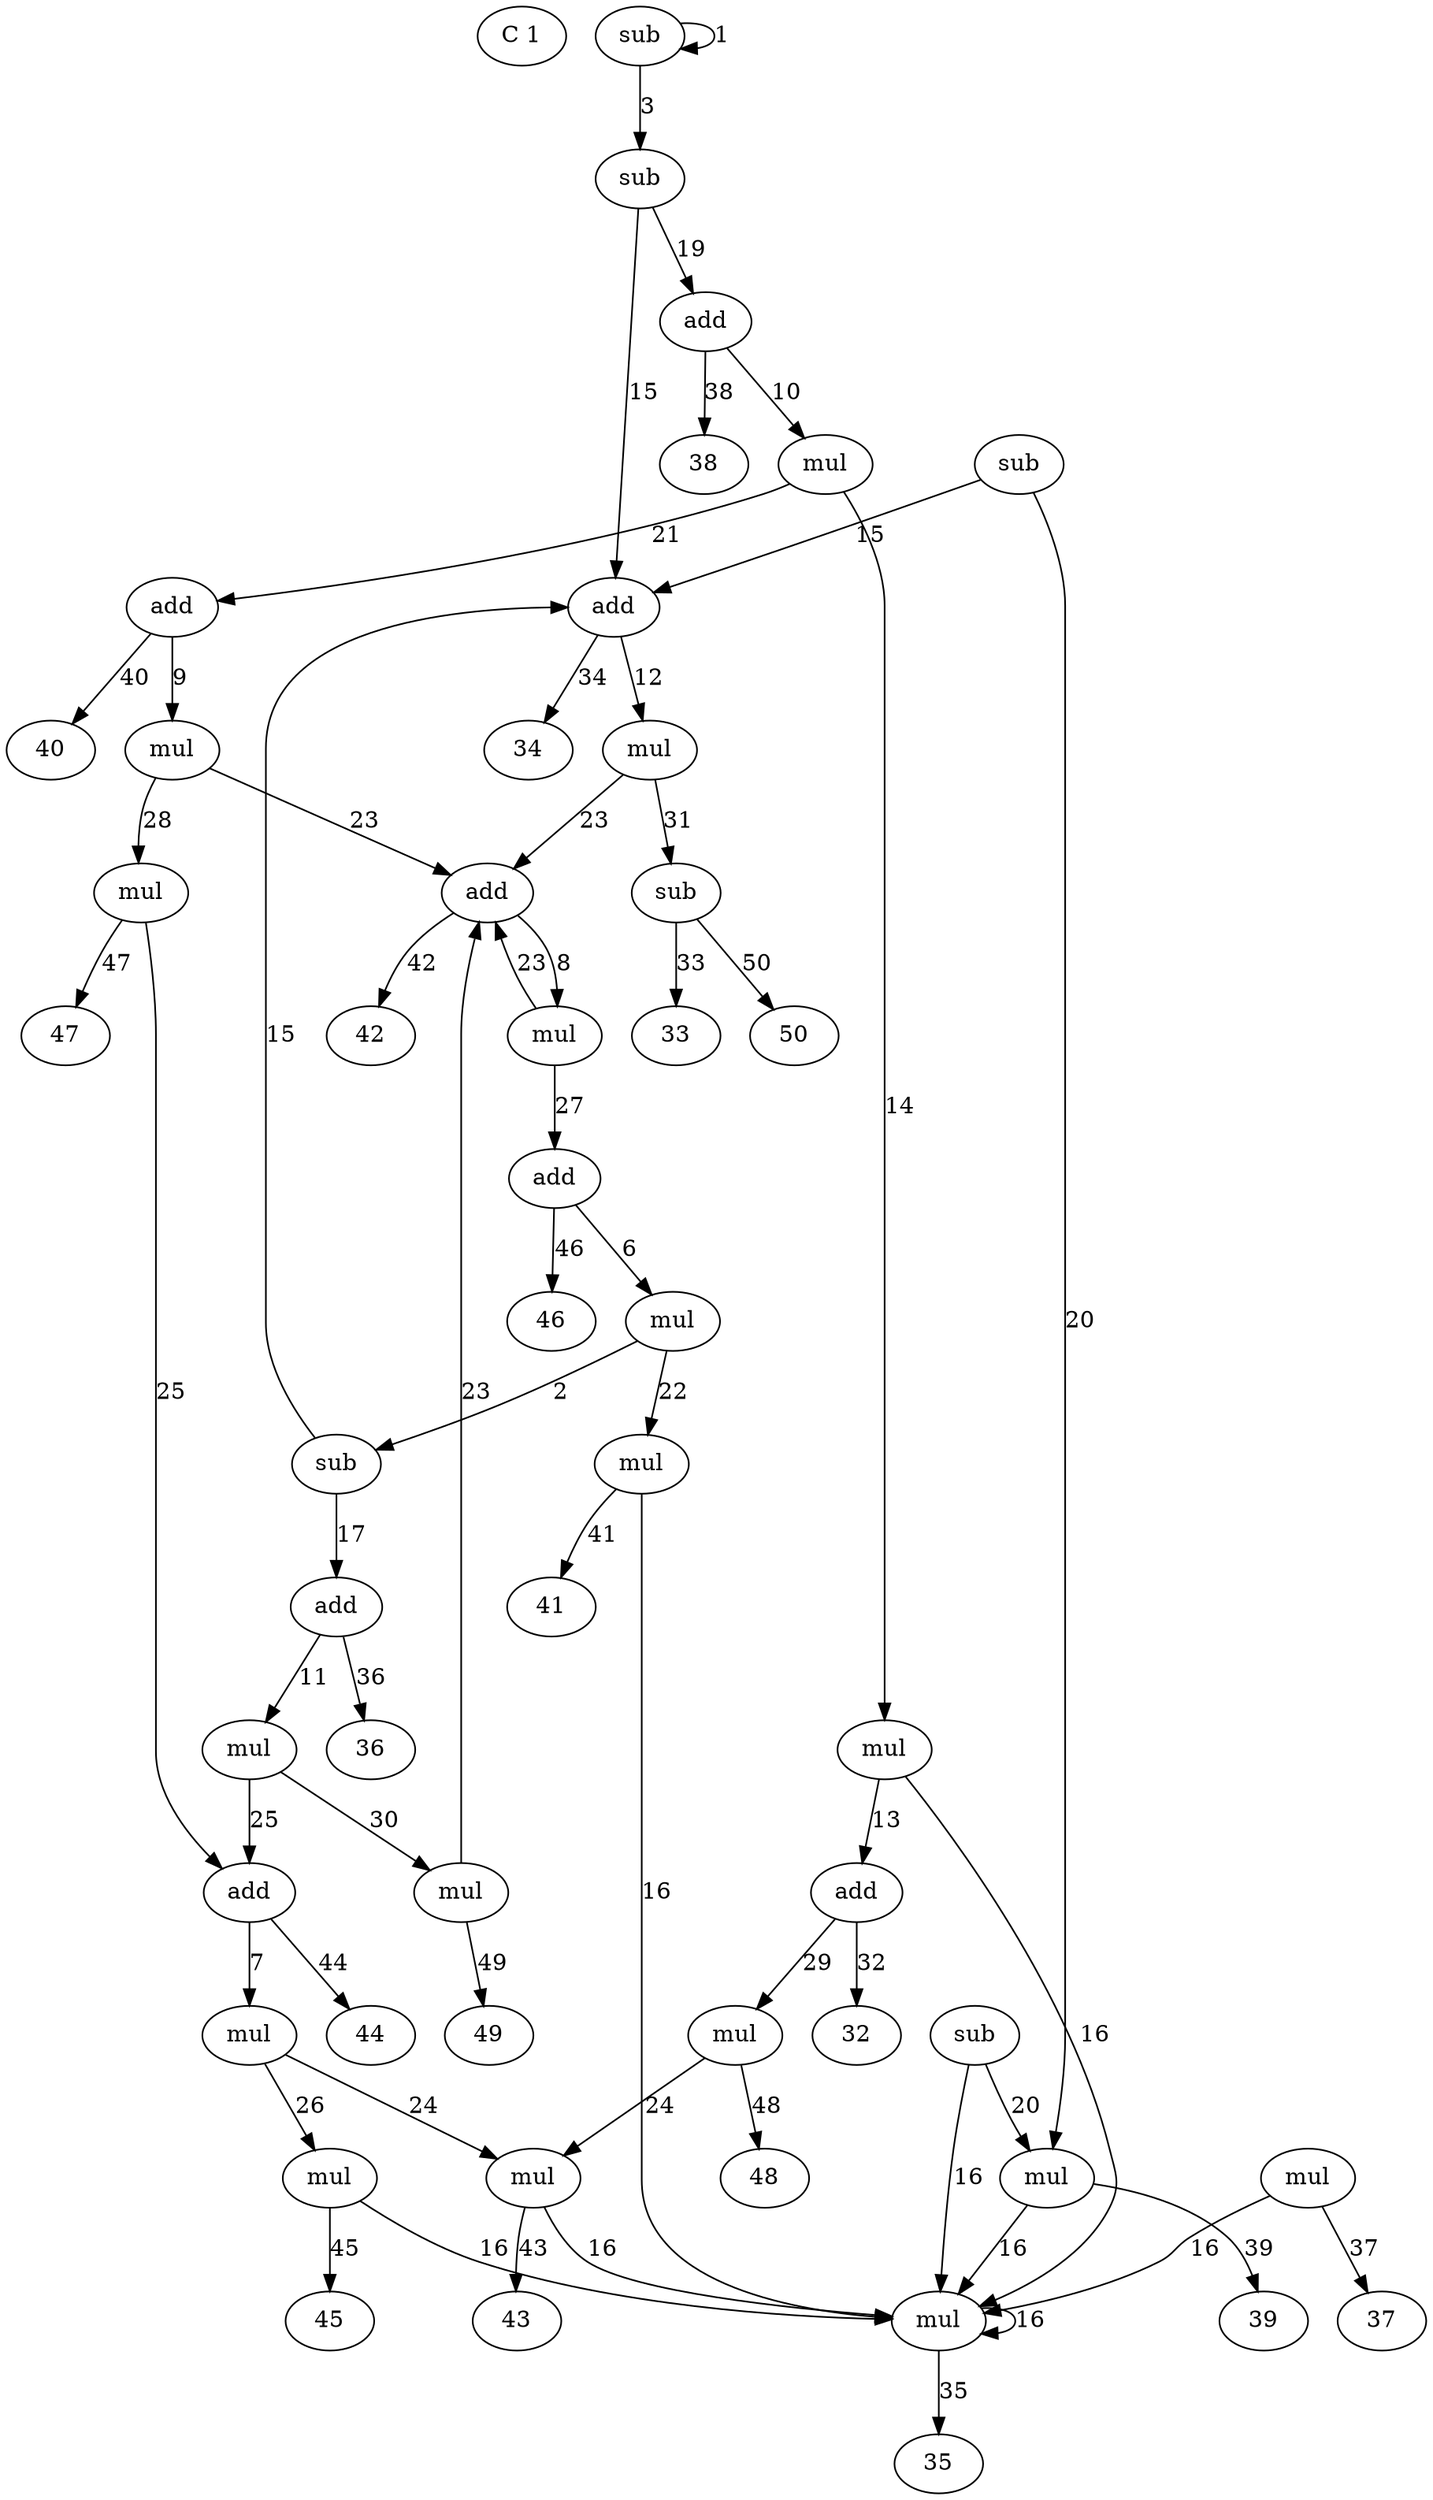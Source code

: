 digraph G {
0 [label="C 1"]
1 [label="sub"]
1 -> 3 [label="3"]
1 -> 1 [label="1"]
2 [label="sub"]
2 -> 15 [label="15"]
2 -> 17 [label="17"]
3 [label="sub"]
3 -> 15 [label="15"]
3 -> 19 [label="19"]
4 [label="sub"]
4 -> 15 [label="15"]
4 -> 20 [label="20"]
5 [label="sub"]
5 -> 16 [label="16"]
5 -> 20 [label="20"]
6 [label="mul"]
6 -> 2 [label="2"]
6 -> 22 [label="22"]
7 [label="mul"]
7 -> 24 [label="24"]
7 -> 26 [label="26"]
8 [label="mul"]
8 -> 23 [label="23"]
8 -> 27 [label="27"]
9 [label="mul"]
9 -> 23 [label="23"]
9 -> 28 [label="28"]
10 [label="mul"]
10 -> 14 [label="14"]
10 -> 21 [label="21"]
11 [label="mul"]
11 -> 25 [label="25"]
11 -> 30 [label="30"]
12 [label="mul"]
12 -> 23 [label="23"]
12 -> 31 [label="31"]
13 [label="add"]
13 -> 29 [label="29"]
13 -> 32 [label="32"]
14 [label="mul"]
14 -> 13 [label="13"]
14 -> 16 [label="16"]
15 [label="add"]
15 -> 12 [label="12"]
15 -> 34 [label="34"]
16 [label="mul"]
16 -> 16 [label="16"]
16 -> 35 [label="35"]
17 [label="add"]
17 -> 11 [label="11"]
17 -> 36 [label="36"]
18 [label="mul"]
18 -> 16 [label="16"]
18 -> 37 [label="37"]
19 [label="add"]
19 -> 10 [label="10"]
19 -> 38 [label="38"]
20 [label="mul"]
20 -> 16 [label="16"]
20 -> 39 [label="39"]
21 [label="add"]
21 -> 9 [label="9"]
21 -> 40 [label="40"]
22 [label="mul"]
22 -> 16 [label="16"]
22 -> 41 [label="41"]
23 [label="add"]
23 -> 8 [label="8"]
23 -> 42 [label="42"]
24 [label="mul"]
24 -> 16 [label="16"]
24 -> 43 [label="43"]
25 [label="add"]
25 -> 7 [label="7"]
25 -> 44 [label="44"]
26 [label="mul"]
26 -> 16 [label="16"]
26 -> 45 [label="45"]
27 [label="add"]
27 -> 6 [label="6"]
27 -> 46 [label="46"]
28 [label="mul"]
28 -> 25 [label="25"]
28 -> 47 [label="47"]
29 [label="mul"]
29 -> 24 [label="24"]
29 -> 48 [label="48"]
30 [label="mul"]
30 -> 23 [label="23"]
30 -> 49 [label="49"]
31 [label="sub"]
31 -> 33 [label="33"]
31 -> 50 [label="50"]
}

